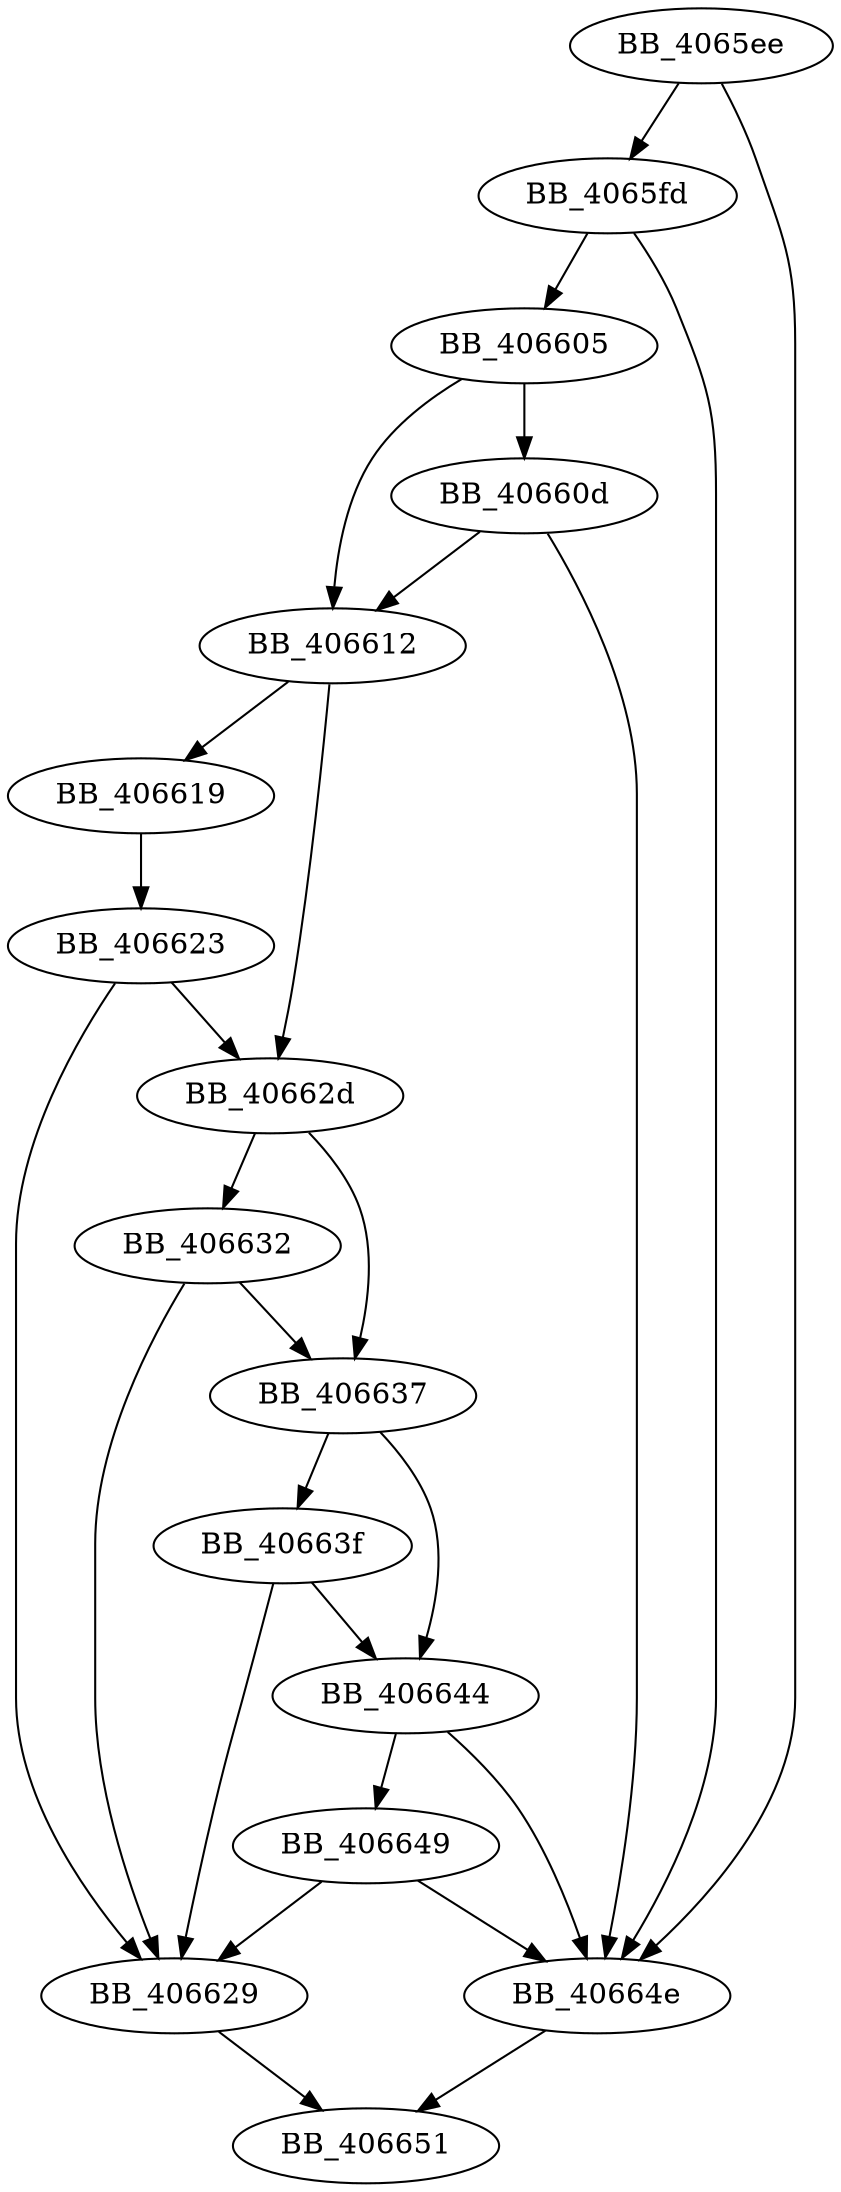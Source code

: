 DiGraph ___TypeMatch{
BB_4065ee->BB_4065fd
BB_4065ee->BB_40664e
BB_4065fd->BB_406605
BB_4065fd->BB_40664e
BB_406605->BB_40660d
BB_406605->BB_406612
BB_40660d->BB_406612
BB_40660d->BB_40664e
BB_406612->BB_406619
BB_406612->BB_40662d
BB_406619->BB_406623
BB_406623->BB_406629
BB_406623->BB_40662d
BB_406629->BB_406651
BB_40662d->BB_406632
BB_40662d->BB_406637
BB_406632->BB_406629
BB_406632->BB_406637
BB_406637->BB_40663f
BB_406637->BB_406644
BB_40663f->BB_406629
BB_40663f->BB_406644
BB_406644->BB_406649
BB_406644->BB_40664e
BB_406649->BB_406629
BB_406649->BB_40664e
BB_40664e->BB_406651
}
